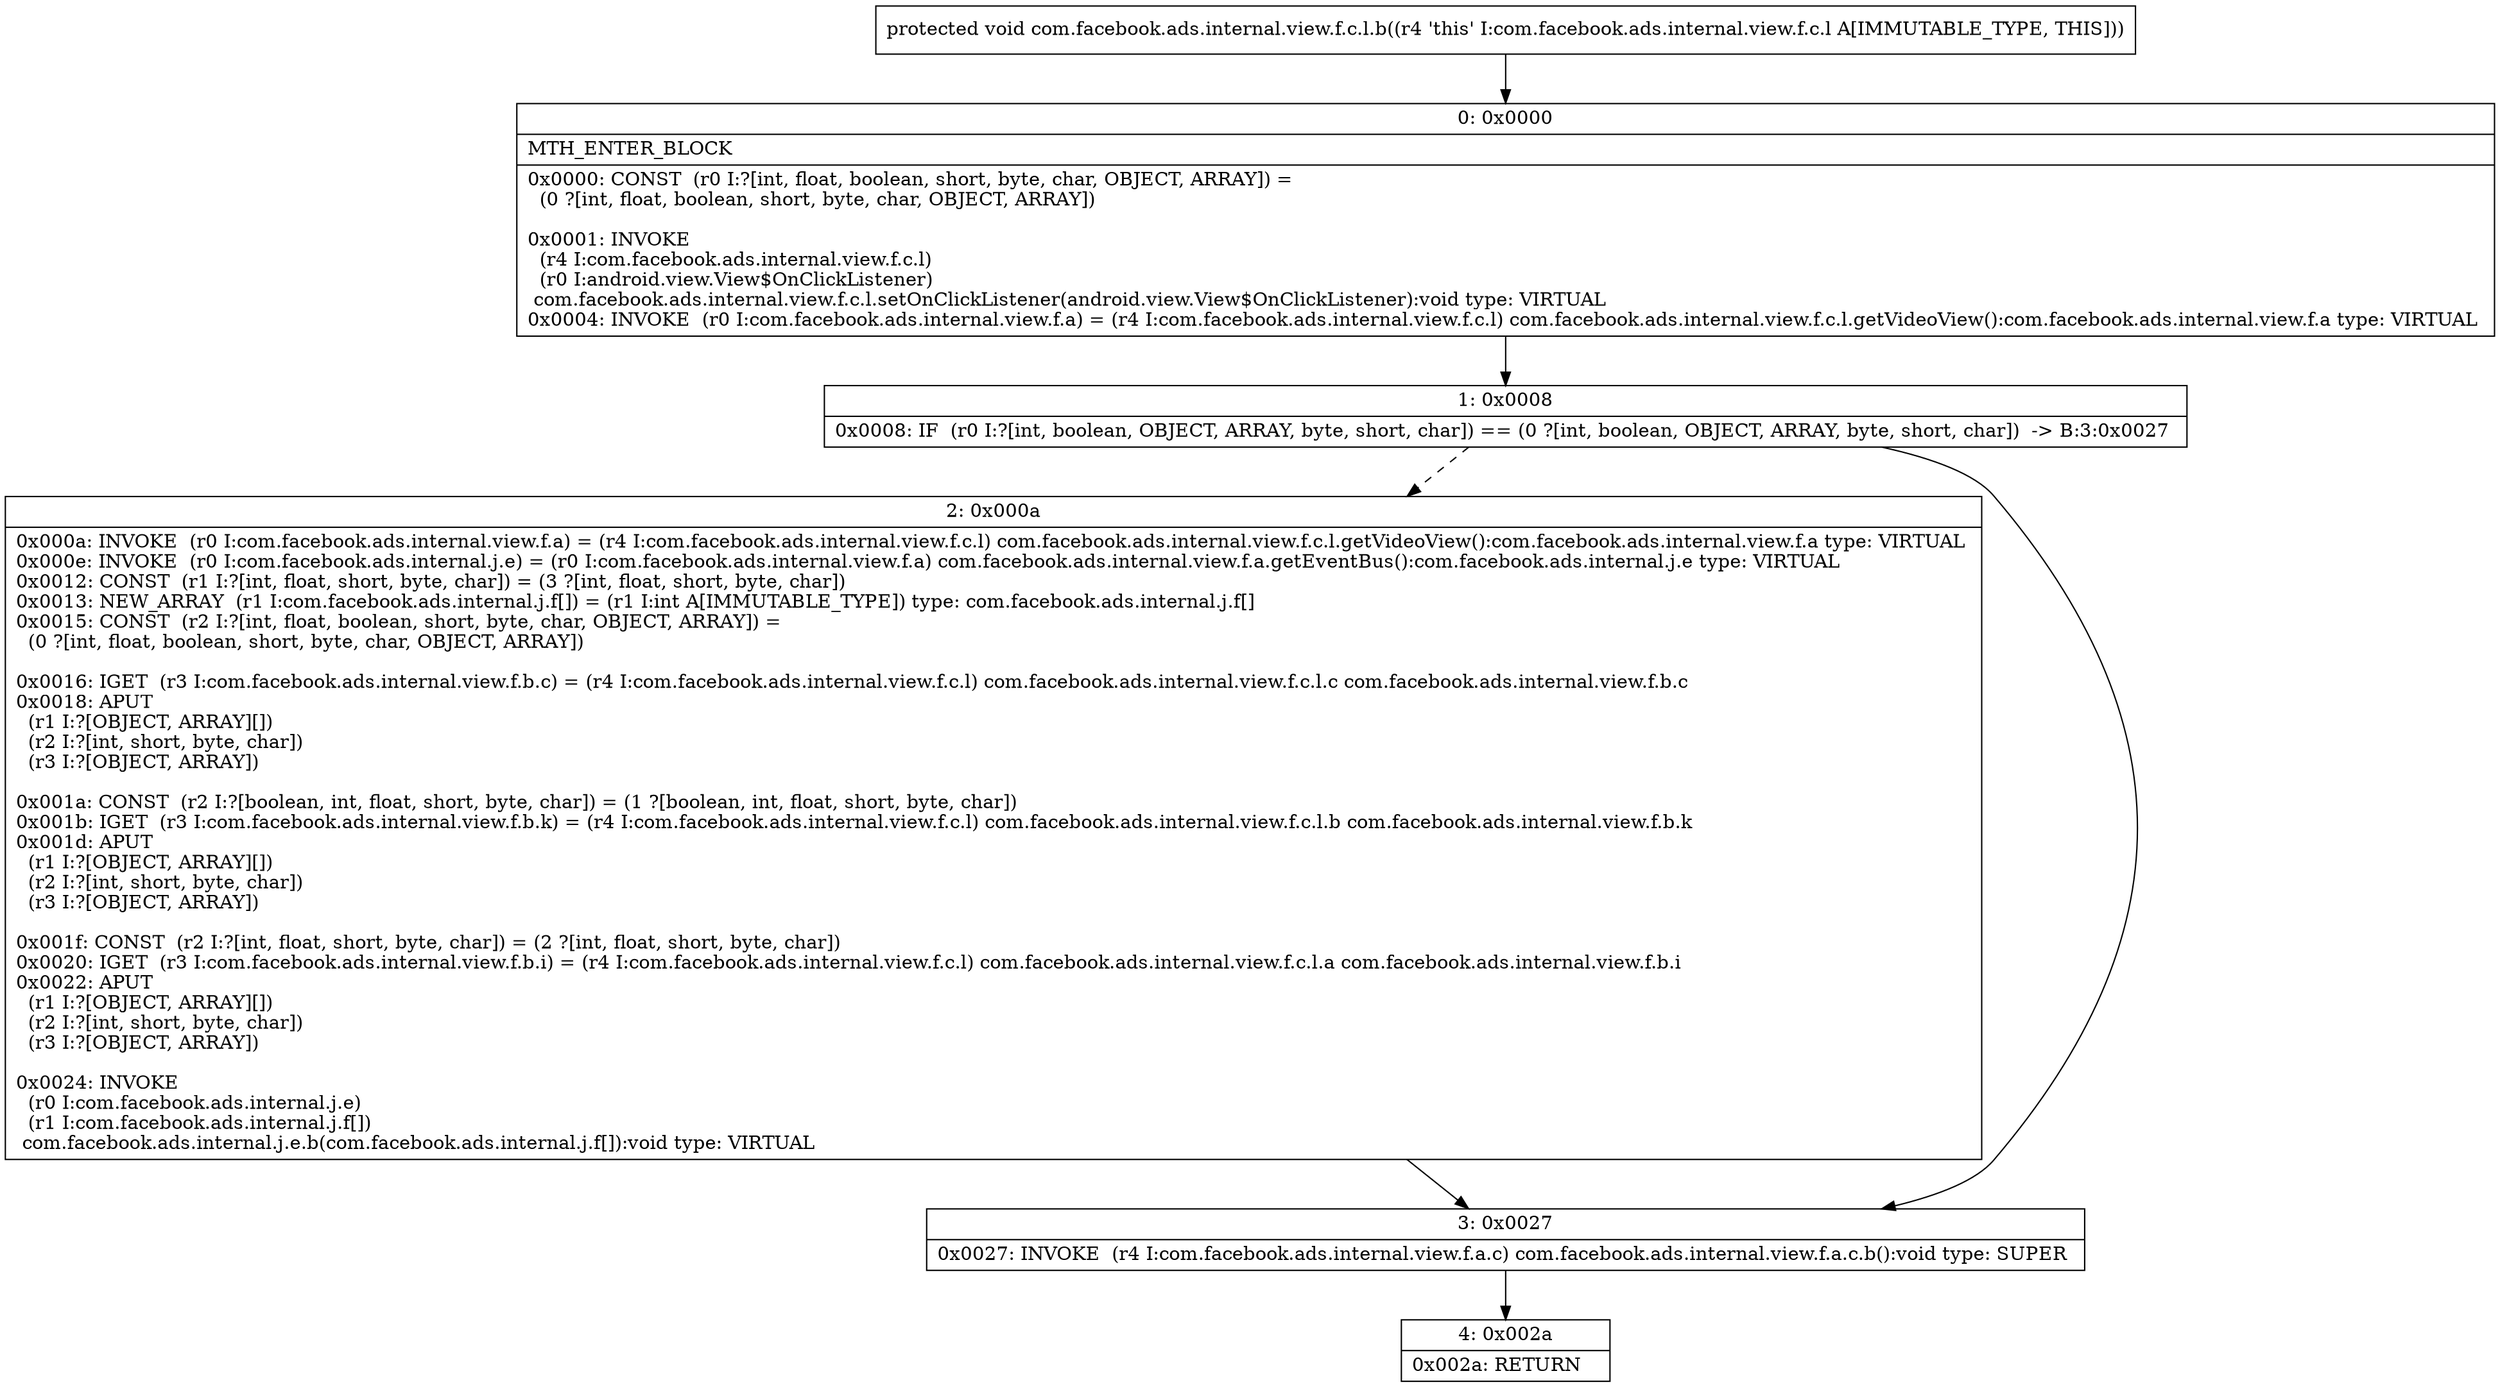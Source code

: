digraph "CFG forcom.facebook.ads.internal.view.f.c.l.b()V" {
Node_0 [shape=record,label="{0\:\ 0x0000|MTH_ENTER_BLOCK\l|0x0000: CONST  (r0 I:?[int, float, boolean, short, byte, char, OBJECT, ARRAY]) = \l  (0 ?[int, float, boolean, short, byte, char, OBJECT, ARRAY])\l \l0x0001: INVOKE  \l  (r4 I:com.facebook.ads.internal.view.f.c.l)\l  (r0 I:android.view.View$OnClickListener)\l com.facebook.ads.internal.view.f.c.l.setOnClickListener(android.view.View$OnClickListener):void type: VIRTUAL \l0x0004: INVOKE  (r0 I:com.facebook.ads.internal.view.f.a) = (r4 I:com.facebook.ads.internal.view.f.c.l) com.facebook.ads.internal.view.f.c.l.getVideoView():com.facebook.ads.internal.view.f.a type: VIRTUAL \l}"];
Node_1 [shape=record,label="{1\:\ 0x0008|0x0008: IF  (r0 I:?[int, boolean, OBJECT, ARRAY, byte, short, char]) == (0 ?[int, boolean, OBJECT, ARRAY, byte, short, char])  \-\> B:3:0x0027 \l}"];
Node_2 [shape=record,label="{2\:\ 0x000a|0x000a: INVOKE  (r0 I:com.facebook.ads.internal.view.f.a) = (r4 I:com.facebook.ads.internal.view.f.c.l) com.facebook.ads.internal.view.f.c.l.getVideoView():com.facebook.ads.internal.view.f.a type: VIRTUAL \l0x000e: INVOKE  (r0 I:com.facebook.ads.internal.j.e) = (r0 I:com.facebook.ads.internal.view.f.a) com.facebook.ads.internal.view.f.a.getEventBus():com.facebook.ads.internal.j.e type: VIRTUAL \l0x0012: CONST  (r1 I:?[int, float, short, byte, char]) = (3 ?[int, float, short, byte, char]) \l0x0013: NEW_ARRAY  (r1 I:com.facebook.ads.internal.j.f[]) = (r1 I:int A[IMMUTABLE_TYPE]) type: com.facebook.ads.internal.j.f[] \l0x0015: CONST  (r2 I:?[int, float, boolean, short, byte, char, OBJECT, ARRAY]) = \l  (0 ?[int, float, boolean, short, byte, char, OBJECT, ARRAY])\l \l0x0016: IGET  (r3 I:com.facebook.ads.internal.view.f.b.c) = (r4 I:com.facebook.ads.internal.view.f.c.l) com.facebook.ads.internal.view.f.c.l.c com.facebook.ads.internal.view.f.b.c \l0x0018: APUT  \l  (r1 I:?[OBJECT, ARRAY][])\l  (r2 I:?[int, short, byte, char])\l  (r3 I:?[OBJECT, ARRAY])\l \l0x001a: CONST  (r2 I:?[boolean, int, float, short, byte, char]) = (1 ?[boolean, int, float, short, byte, char]) \l0x001b: IGET  (r3 I:com.facebook.ads.internal.view.f.b.k) = (r4 I:com.facebook.ads.internal.view.f.c.l) com.facebook.ads.internal.view.f.c.l.b com.facebook.ads.internal.view.f.b.k \l0x001d: APUT  \l  (r1 I:?[OBJECT, ARRAY][])\l  (r2 I:?[int, short, byte, char])\l  (r3 I:?[OBJECT, ARRAY])\l \l0x001f: CONST  (r2 I:?[int, float, short, byte, char]) = (2 ?[int, float, short, byte, char]) \l0x0020: IGET  (r3 I:com.facebook.ads.internal.view.f.b.i) = (r4 I:com.facebook.ads.internal.view.f.c.l) com.facebook.ads.internal.view.f.c.l.a com.facebook.ads.internal.view.f.b.i \l0x0022: APUT  \l  (r1 I:?[OBJECT, ARRAY][])\l  (r2 I:?[int, short, byte, char])\l  (r3 I:?[OBJECT, ARRAY])\l \l0x0024: INVOKE  \l  (r0 I:com.facebook.ads.internal.j.e)\l  (r1 I:com.facebook.ads.internal.j.f[])\l com.facebook.ads.internal.j.e.b(com.facebook.ads.internal.j.f[]):void type: VIRTUAL \l}"];
Node_3 [shape=record,label="{3\:\ 0x0027|0x0027: INVOKE  (r4 I:com.facebook.ads.internal.view.f.a.c) com.facebook.ads.internal.view.f.a.c.b():void type: SUPER \l}"];
Node_4 [shape=record,label="{4\:\ 0x002a|0x002a: RETURN   \l}"];
MethodNode[shape=record,label="{protected void com.facebook.ads.internal.view.f.c.l.b((r4 'this' I:com.facebook.ads.internal.view.f.c.l A[IMMUTABLE_TYPE, THIS])) }"];
MethodNode -> Node_0;
Node_0 -> Node_1;
Node_1 -> Node_2[style=dashed];
Node_1 -> Node_3;
Node_2 -> Node_3;
Node_3 -> Node_4;
}

